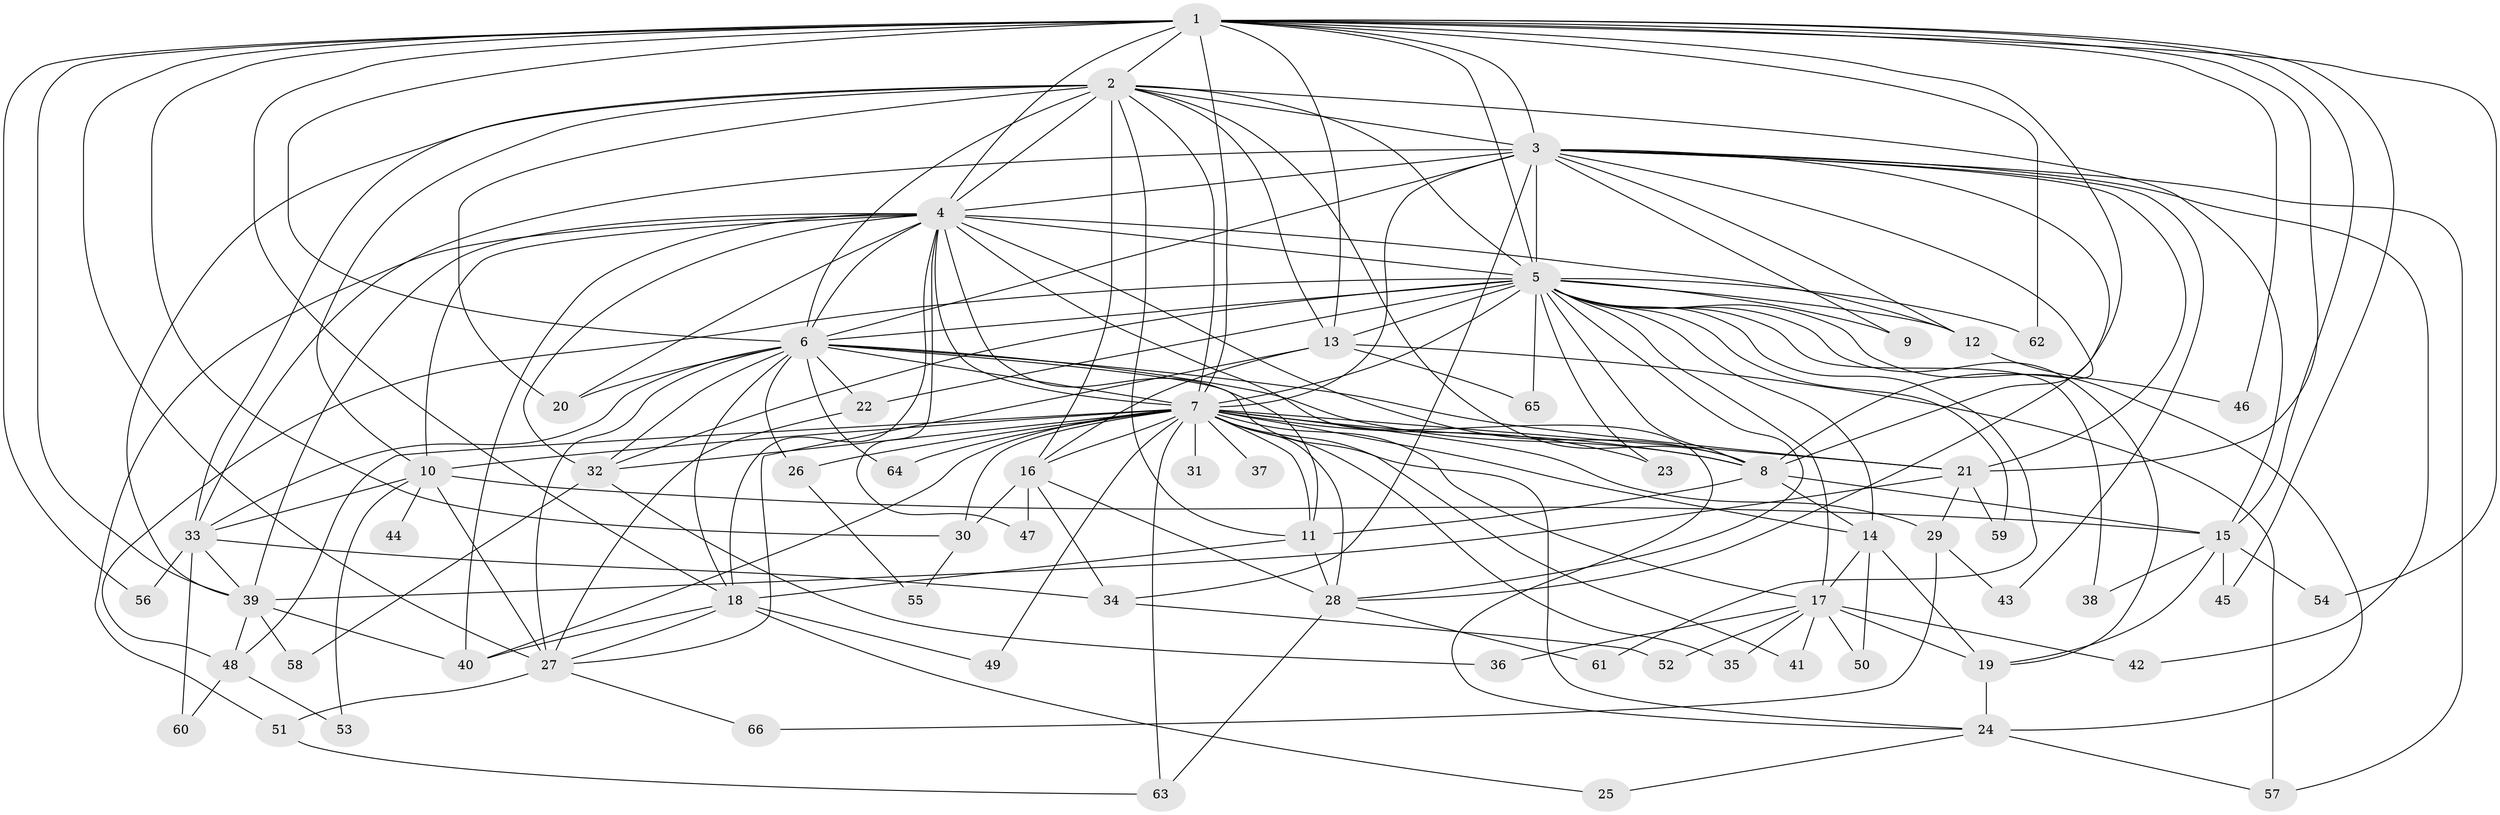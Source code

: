 // original degree distribution, {24: 0.007633587786259542, 21: 0.015267175572519083, 27: 0.007633587786259542, 29: 0.007633587786259542, 15: 0.007633587786259542, 22: 0.007633587786259542, 23: 0.007633587786259542, 19: 0.007633587786259542, 18: 0.007633587786259542, 4: 0.0916030534351145, 2: 0.5572519083969466, 9: 0.007633587786259542, 3: 0.15267175572519084, 5: 0.04580152671755725, 6: 0.03816793893129771, 7: 0.015267175572519083, 10: 0.007633587786259542, 8: 0.007633587786259542}
// Generated by graph-tools (version 1.1) at 2025/34/03/09/25 02:34:38]
// undirected, 66 vertices, 181 edges
graph export_dot {
graph [start="1"]
  node [color=gray90,style=filled];
  1;
  2;
  3;
  4;
  5;
  6;
  7;
  8;
  9;
  10;
  11;
  12;
  13;
  14;
  15;
  16;
  17;
  18;
  19;
  20;
  21;
  22;
  23;
  24;
  25;
  26;
  27;
  28;
  29;
  30;
  31;
  32;
  33;
  34;
  35;
  36;
  37;
  38;
  39;
  40;
  41;
  42;
  43;
  44;
  45;
  46;
  47;
  48;
  49;
  50;
  51;
  52;
  53;
  54;
  55;
  56;
  57;
  58;
  59;
  60;
  61;
  62;
  63;
  64;
  65;
  66;
  1 -- 2 [weight=2.0];
  1 -- 3 [weight=1.0];
  1 -- 4 [weight=3.0];
  1 -- 5 [weight=1.0];
  1 -- 6 [weight=2.0];
  1 -- 7 [weight=2.0];
  1 -- 8 [weight=1.0];
  1 -- 13 [weight=1.0];
  1 -- 15 [weight=1.0];
  1 -- 18 [weight=1.0];
  1 -- 21 [weight=1.0];
  1 -- 27 [weight=1.0];
  1 -- 30 [weight=1.0];
  1 -- 39 [weight=1.0];
  1 -- 45 [weight=1.0];
  1 -- 46 [weight=1.0];
  1 -- 54 [weight=1.0];
  1 -- 56 [weight=1.0];
  1 -- 62 [weight=1.0];
  2 -- 3 [weight=3.0];
  2 -- 4 [weight=4.0];
  2 -- 5 [weight=2.0];
  2 -- 6 [weight=2.0];
  2 -- 7 [weight=3.0];
  2 -- 8 [weight=2.0];
  2 -- 10 [weight=1.0];
  2 -- 11 [weight=1.0];
  2 -- 13 [weight=1.0];
  2 -- 15 [weight=1.0];
  2 -- 16 [weight=6.0];
  2 -- 20 [weight=1.0];
  2 -- 33 [weight=1.0];
  2 -- 39 [weight=1.0];
  3 -- 4 [weight=2.0];
  3 -- 5 [weight=2.0];
  3 -- 6 [weight=1.0];
  3 -- 7 [weight=2.0];
  3 -- 8 [weight=1.0];
  3 -- 9 [weight=1.0];
  3 -- 12 [weight=1.0];
  3 -- 21 [weight=1.0];
  3 -- 28 [weight=1.0];
  3 -- 33 [weight=1.0];
  3 -- 34 [weight=1.0];
  3 -- 42 [weight=1.0];
  3 -- 43 [weight=1.0];
  3 -- 57 [weight=1.0];
  4 -- 5 [weight=2.0];
  4 -- 6 [weight=2.0];
  4 -- 7 [weight=15.0];
  4 -- 8 [weight=3.0];
  4 -- 10 [weight=1.0];
  4 -- 11 [weight=1.0];
  4 -- 12 [weight=1.0];
  4 -- 18 [weight=1.0];
  4 -- 20 [weight=1.0];
  4 -- 24 [weight=1.0];
  4 -- 32 [weight=1.0];
  4 -- 39 [weight=1.0];
  4 -- 40 [weight=1.0];
  4 -- 47 [weight=1.0];
  4 -- 51 [weight=1.0];
  5 -- 6 [weight=1.0];
  5 -- 7 [weight=2.0];
  5 -- 8 [weight=1.0];
  5 -- 9 [weight=1.0];
  5 -- 12 [weight=1.0];
  5 -- 13 [weight=1.0];
  5 -- 14 [weight=1.0];
  5 -- 17 [weight=1.0];
  5 -- 19 [weight=1.0];
  5 -- 22 [weight=1.0];
  5 -- 23 [weight=1.0];
  5 -- 24 [weight=2.0];
  5 -- 28 [weight=1.0];
  5 -- 32 [weight=1.0];
  5 -- 38 [weight=1.0];
  5 -- 48 [weight=1.0];
  5 -- 59 [weight=1.0];
  5 -- 61 [weight=1.0];
  5 -- 62 [weight=1.0];
  5 -- 65 [weight=1.0];
  6 -- 7 [weight=2.0];
  6 -- 8 [weight=1.0];
  6 -- 18 [weight=1.0];
  6 -- 20 [weight=1.0];
  6 -- 21 [weight=1.0];
  6 -- 22 [weight=1.0];
  6 -- 24 [weight=1.0];
  6 -- 26 [weight=1.0];
  6 -- 27 [weight=2.0];
  6 -- 32 [weight=1.0];
  6 -- 33 [weight=1.0];
  6 -- 64 [weight=1.0];
  7 -- 8 [weight=2.0];
  7 -- 10 [weight=1.0];
  7 -- 11 [weight=1.0];
  7 -- 14 [weight=1.0];
  7 -- 16 [weight=1.0];
  7 -- 17 [weight=1.0];
  7 -- 21 [weight=2.0];
  7 -- 23 [weight=1.0];
  7 -- 26 [weight=2.0];
  7 -- 28 [weight=1.0];
  7 -- 29 [weight=1.0];
  7 -- 30 [weight=2.0];
  7 -- 31 [weight=1.0];
  7 -- 32 [weight=1.0];
  7 -- 35 [weight=1.0];
  7 -- 37 [weight=1.0];
  7 -- 40 [weight=1.0];
  7 -- 41 [weight=1.0];
  7 -- 48 [weight=1.0];
  7 -- 49 [weight=1.0];
  7 -- 63 [weight=1.0];
  7 -- 64 [weight=1.0];
  8 -- 11 [weight=5.0];
  8 -- 14 [weight=1.0];
  8 -- 15 [weight=1.0];
  10 -- 15 [weight=1.0];
  10 -- 27 [weight=1.0];
  10 -- 33 [weight=1.0];
  10 -- 44 [weight=1.0];
  10 -- 53 [weight=1.0];
  11 -- 18 [weight=2.0];
  11 -- 28 [weight=2.0];
  12 -- 46 [weight=1.0];
  13 -- 16 [weight=1.0];
  13 -- 27 [weight=1.0];
  13 -- 57 [weight=1.0];
  13 -- 65 [weight=1.0];
  14 -- 17 [weight=1.0];
  14 -- 19 [weight=2.0];
  14 -- 50 [weight=1.0];
  15 -- 19 [weight=1.0];
  15 -- 38 [weight=1.0];
  15 -- 45 [weight=1.0];
  15 -- 54 [weight=1.0];
  16 -- 28 [weight=1.0];
  16 -- 30 [weight=1.0];
  16 -- 34 [weight=1.0];
  16 -- 47 [weight=1.0];
  17 -- 19 [weight=1.0];
  17 -- 35 [weight=1.0];
  17 -- 36 [weight=1.0];
  17 -- 41 [weight=1.0];
  17 -- 42 [weight=1.0];
  17 -- 50 [weight=1.0];
  17 -- 52 [weight=1.0];
  18 -- 25 [weight=1.0];
  18 -- 27 [weight=1.0];
  18 -- 40 [weight=1.0];
  18 -- 49 [weight=1.0];
  19 -- 24 [weight=1.0];
  21 -- 29 [weight=1.0];
  21 -- 39 [weight=1.0];
  21 -- 59 [weight=1.0];
  22 -- 27 [weight=1.0];
  24 -- 25 [weight=1.0];
  24 -- 57 [weight=1.0];
  26 -- 55 [weight=1.0];
  27 -- 51 [weight=1.0];
  27 -- 66 [weight=1.0];
  28 -- 61 [weight=1.0];
  28 -- 63 [weight=1.0];
  29 -- 43 [weight=1.0];
  29 -- 66 [weight=1.0];
  30 -- 55 [weight=1.0];
  32 -- 36 [weight=1.0];
  32 -- 58 [weight=1.0];
  33 -- 34 [weight=1.0];
  33 -- 39 [weight=1.0];
  33 -- 56 [weight=1.0];
  33 -- 60 [weight=1.0];
  34 -- 52 [weight=1.0];
  39 -- 40 [weight=1.0];
  39 -- 48 [weight=1.0];
  39 -- 58 [weight=1.0];
  48 -- 53 [weight=1.0];
  48 -- 60 [weight=1.0];
  51 -- 63 [weight=1.0];
}
